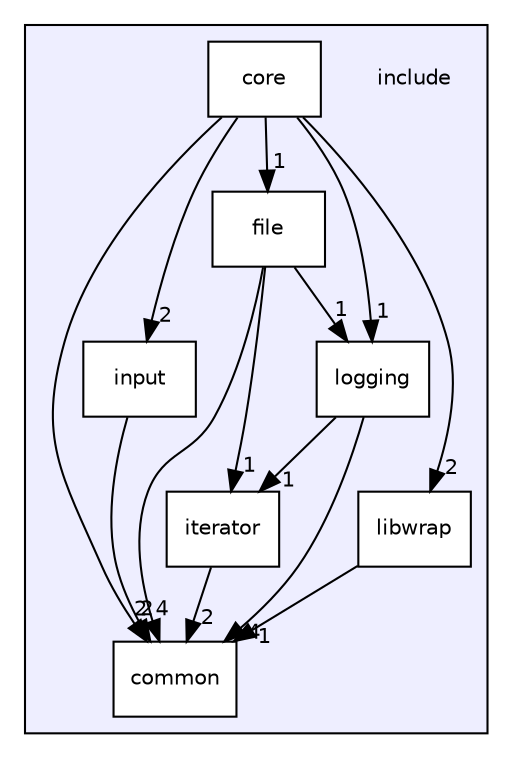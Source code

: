 digraph "include" {
  compound=true
  node [ fontsize="10", fontname="Helvetica"];
  edge [ labelfontsize="10", labelfontname="Helvetica"];
  subgraph clusterdir_d44c64559bbebec7f509842c48db8b23 {
    graph [ bgcolor="#eeeeff", pencolor="black", label="" URL="dir_d44c64559bbebec7f509842c48db8b23.html"];
    dir_d44c64559bbebec7f509842c48db8b23 [shape=plaintext label="include"];
  dir_0966d06610f72609fd9aa4979c2b5a92 [shape=box label="common" fillcolor="white" style="filled" URL="dir_0966d06610f72609fd9aa4979c2b5a92.html"];
  dir_3d69f64eaf81436fe2b22361382717e5 [shape=box label="core" fillcolor="white" style="filled" URL="dir_3d69f64eaf81436fe2b22361382717e5.html"];
  dir_30e585b4d0cb3ab23653c9522967a3ec [shape=box label="file" fillcolor="white" style="filled" URL="dir_30e585b4d0cb3ab23653c9522967a3ec.html"];
  dir_9f5c276ab9fb4f37ad248a8f0e5ee4a1 [shape=box label="input" fillcolor="white" style="filled" URL="dir_9f5c276ab9fb4f37ad248a8f0e5ee4a1.html"];
  dir_8601fedc73622c6529b2afc6c9891376 [shape=box label="iterator" fillcolor="white" style="filled" URL="dir_8601fedc73622c6529b2afc6c9891376.html"];
  dir_949441c2fc90a8df3bc710cd47f5b420 [shape=box label="libwrap" fillcolor="white" style="filled" URL="dir_949441c2fc90a8df3bc710cd47f5b420.html"];
  dir_7188461832bb92671066220d237ea5f7 [shape=box label="logging" fillcolor="white" style="filled" URL="dir_7188461832bb92671066220d237ea5f7.html"];
  }
  dir_9f5c276ab9fb4f37ad248a8f0e5ee4a1->dir_0966d06610f72609fd9aa4979c2b5a92 [headlabel="2", labeldistance=1.5 headhref="dir_000004_000001.html"];
  dir_3d69f64eaf81436fe2b22361382717e5->dir_0966d06610f72609fd9aa4979c2b5a92 [headlabel="2", labeldistance=1.5 headhref="dir_000002_000001.html"];
  dir_3d69f64eaf81436fe2b22361382717e5->dir_30e585b4d0cb3ab23653c9522967a3ec [headlabel="1", labeldistance=1.5 headhref="dir_000002_000003.html"];
  dir_3d69f64eaf81436fe2b22361382717e5->dir_7188461832bb92671066220d237ea5f7 [headlabel="1", labeldistance=1.5 headhref="dir_000002_000007.html"];
  dir_3d69f64eaf81436fe2b22361382717e5->dir_949441c2fc90a8df3bc710cd47f5b420 [headlabel="2", labeldistance=1.5 headhref="dir_000002_000006.html"];
  dir_3d69f64eaf81436fe2b22361382717e5->dir_9f5c276ab9fb4f37ad248a8f0e5ee4a1 [headlabel="2", labeldistance=1.5 headhref="dir_000002_000004.html"];
  dir_30e585b4d0cb3ab23653c9522967a3ec->dir_0966d06610f72609fd9aa4979c2b5a92 [headlabel="4", labeldistance=1.5 headhref="dir_000003_000001.html"];
  dir_30e585b4d0cb3ab23653c9522967a3ec->dir_7188461832bb92671066220d237ea5f7 [headlabel="1", labeldistance=1.5 headhref="dir_000003_000007.html"];
  dir_30e585b4d0cb3ab23653c9522967a3ec->dir_8601fedc73622c6529b2afc6c9891376 [headlabel="1", labeldistance=1.5 headhref="dir_000003_000005.html"];
  dir_8601fedc73622c6529b2afc6c9891376->dir_0966d06610f72609fd9aa4979c2b5a92 [headlabel="2", labeldistance=1.5 headhref="dir_000005_000001.html"];
  dir_7188461832bb92671066220d237ea5f7->dir_0966d06610f72609fd9aa4979c2b5a92 [headlabel="4", labeldistance=1.5 headhref="dir_000007_000001.html"];
  dir_7188461832bb92671066220d237ea5f7->dir_8601fedc73622c6529b2afc6c9891376 [headlabel="1", labeldistance=1.5 headhref="dir_000007_000005.html"];
  dir_949441c2fc90a8df3bc710cd47f5b420->dir_0966d06610f72609fd9aa4979c2b5a92 [headlabel="1", labeldistance=1.5 headhref="dir_000006_000001.html"];
}
